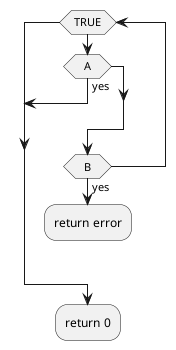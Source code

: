 @startuml
while ( TRUE )
    if (A) then (yes)
      break
    endif
    if (B) then (yes)
      :return error;
      detach
    endif
endwhile
:return 0;
@endum